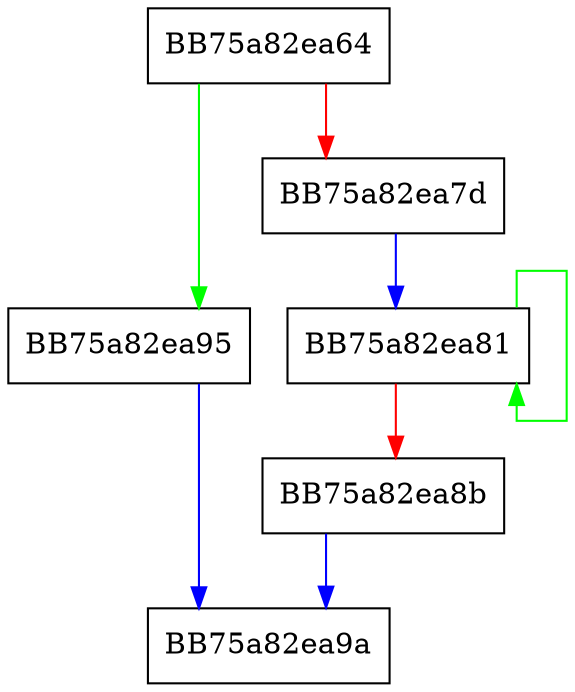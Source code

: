 digraph WPP_SF_LIS {
  node [shape="box"];
  graph [splines=ortho];
  BB75a82ea64 -> BB75a82ea95 [color="green"];
  BB75a82ea64 -> BB75a82ea7d [color="red"];
  BB75a82ea7d -> BB75a82ea81 [color="blue"];
  BB75a82ea81 -> BB75a82ea81 [color="green"];
  BB75a82ea81 -> BB75a82ea8b [color="red"];
  BB75a82ea8b -> BB75a82ea9a [color="blue"];
  BB75a82ea95 -> BB75a82ea9a [color="blue"];
}
